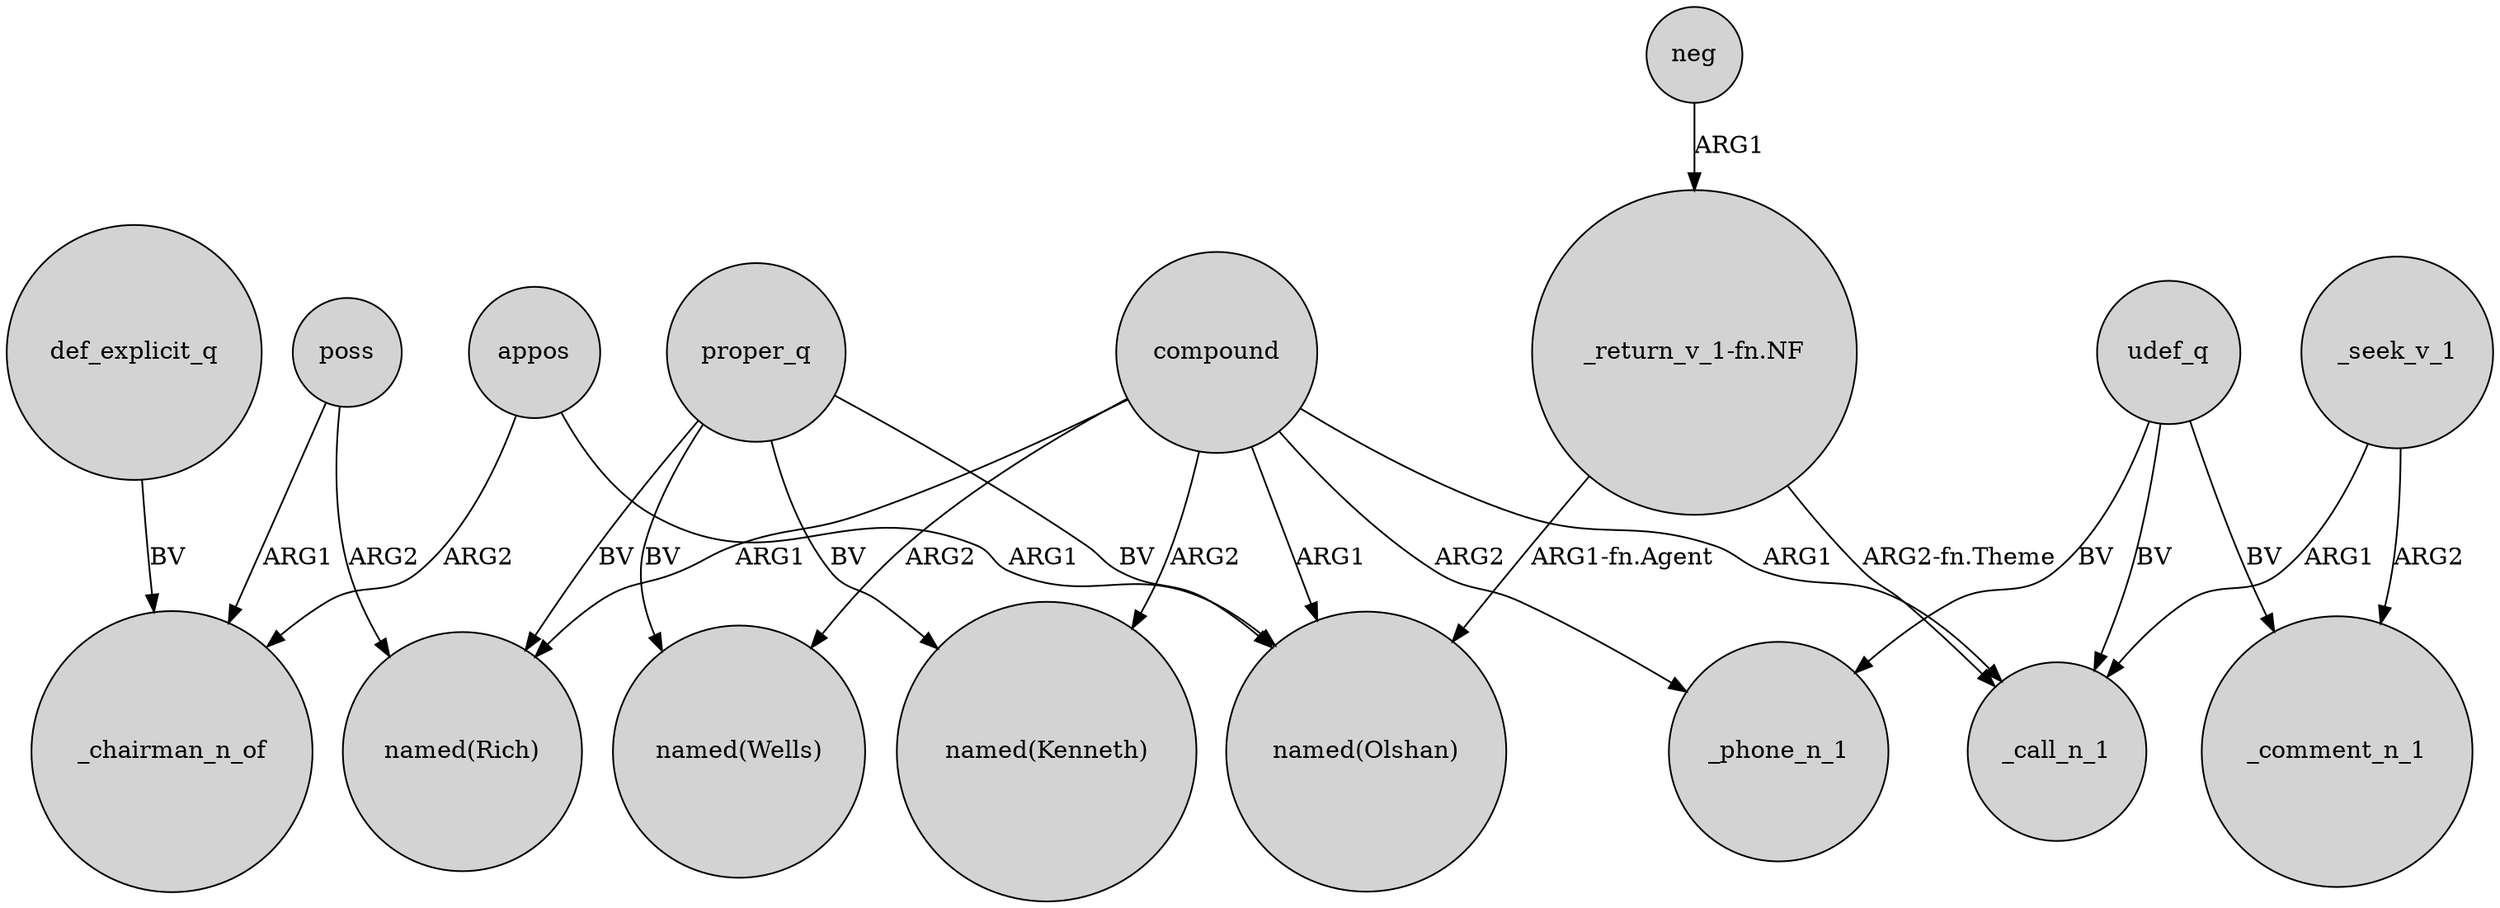 digraph {
	node [shape=circle style=filled]
	poss -> "named(Rich)" [label=ARG2]
	appos -> "named(Olshan)" [label=ARG1]
	"_return_v_1-fn.NF" -> "named(Olshan)" [label="ARG1-fn.Agent"]
	compound -> "named(Rich)" [label=ARG1]
	compound -> _phone_n_1 [label=ARG2]
	proper_q -> "named(Wells)" [label=BV]
	compound -> "named(Olshan)" [label=ARG1]
	compound -> "named(Kenneth)" [label=ARG2]
	udef_q -> _comment_n_1 [label=BV]
	_seek_v_1 -> _comment_n_1 [label=ARG2]
	neg -> "_return_v_1-fn.NF" [label=ARG1]
	appos -> _chairman_n_of [label=ARG2]
	compound -> "named(Wells)" [label=ARG2]
	"_return_v_1-fn.NF" -> _call_n_1 [label="ARG2-fn.Theme"]
	proper_q -> "named(Olshan)" [label=BV]
	compound -> _call_n_1 [label=ARG1]
	proper_q -> "named(Rich)" [label=BV]
	_seek_v_1 -> _call_n_1 [label=ARG1]
	udef_q -> _phone_n_1 [label=BV]
	def_explicit_q -> _chairman_n_of [label=BV]
	poss -> _chairman_n_of [label=ARG1]
	proper_q -> "named(Kenneth)" [label=BV]
	udef_q -> _call_n_1 [label=BV]
}
